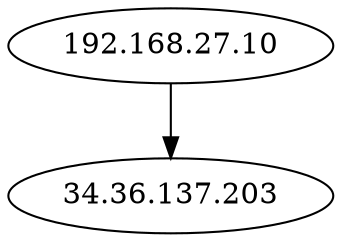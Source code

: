 digraph NWTraffic_update {
  "192.168.27.10" [degree=90, in_degree=0, out_degree=90, activity_score=1.00, total_connections=90];
  "34.36.137.203" [degree=3, in_degree=3, out_degree=0, activity_score=0.27, total_connections=3];
  "192.168.27.10" -> "34.36.137.203" [protocol_UNKNOWN=0.00,protocol_TCP=1.00,protocol_UDP=0.00,protocol_ICMP=0.00,timestamp_sin=0.77,timestamp_cos=-0.63,src_port_type=1.00,dst_port_type=0.00,conn_state_successful=1.00,conn_state_rejected_reset=0.00,conn_state_partial=0.00,conn_state_suspicious=0.00,conn_state_other=0.00,local_orig=1.00,local_resp=0.00,history_length=0.80,orig_bytes=0.58,resp_bytes=0.50,orig_pkts=0.21,resp_pkts=0.21,orig_ip_bytes=0.59,resp_ip_bytes=0.54,service_HTTP=0.00,service_FTP=0.00,service_SSH=0.00,service_DNS=0.00,service_UNKNOWN=1.00  ];
}
